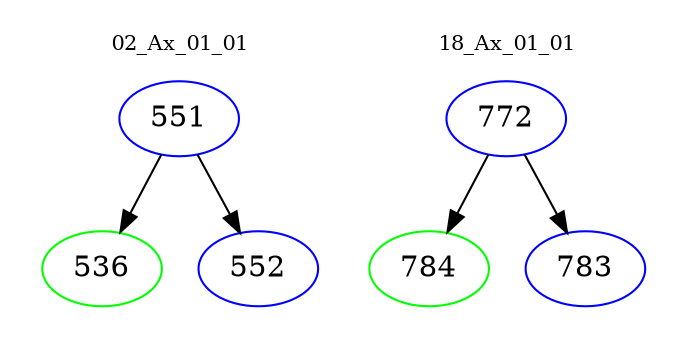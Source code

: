digraph{
subgraph cluster_0 {
color = white
label = "02_Ax_01_01";
fontsize=10;
T0_551 [label="551", color="blue"]
T0_551 -> T0_536 [color="black"]
T0_536 [label="536", color="green"]
T0_551 -> T0_552 [color="black"]
T0_552 [label="552", color="blue"]
}
subgraph cluster_1 {
color = white
label = "18_Ax_01_01";
fontsize=10;
T1_772 [label="772", color="blue"]
T1_772 -> T1_784 [color="black"]
T1_784 [label="784", color="green"]
T1_772 -> T1_783 [color="black"]
T1_783 [label="783", color="blue"]
}
}
